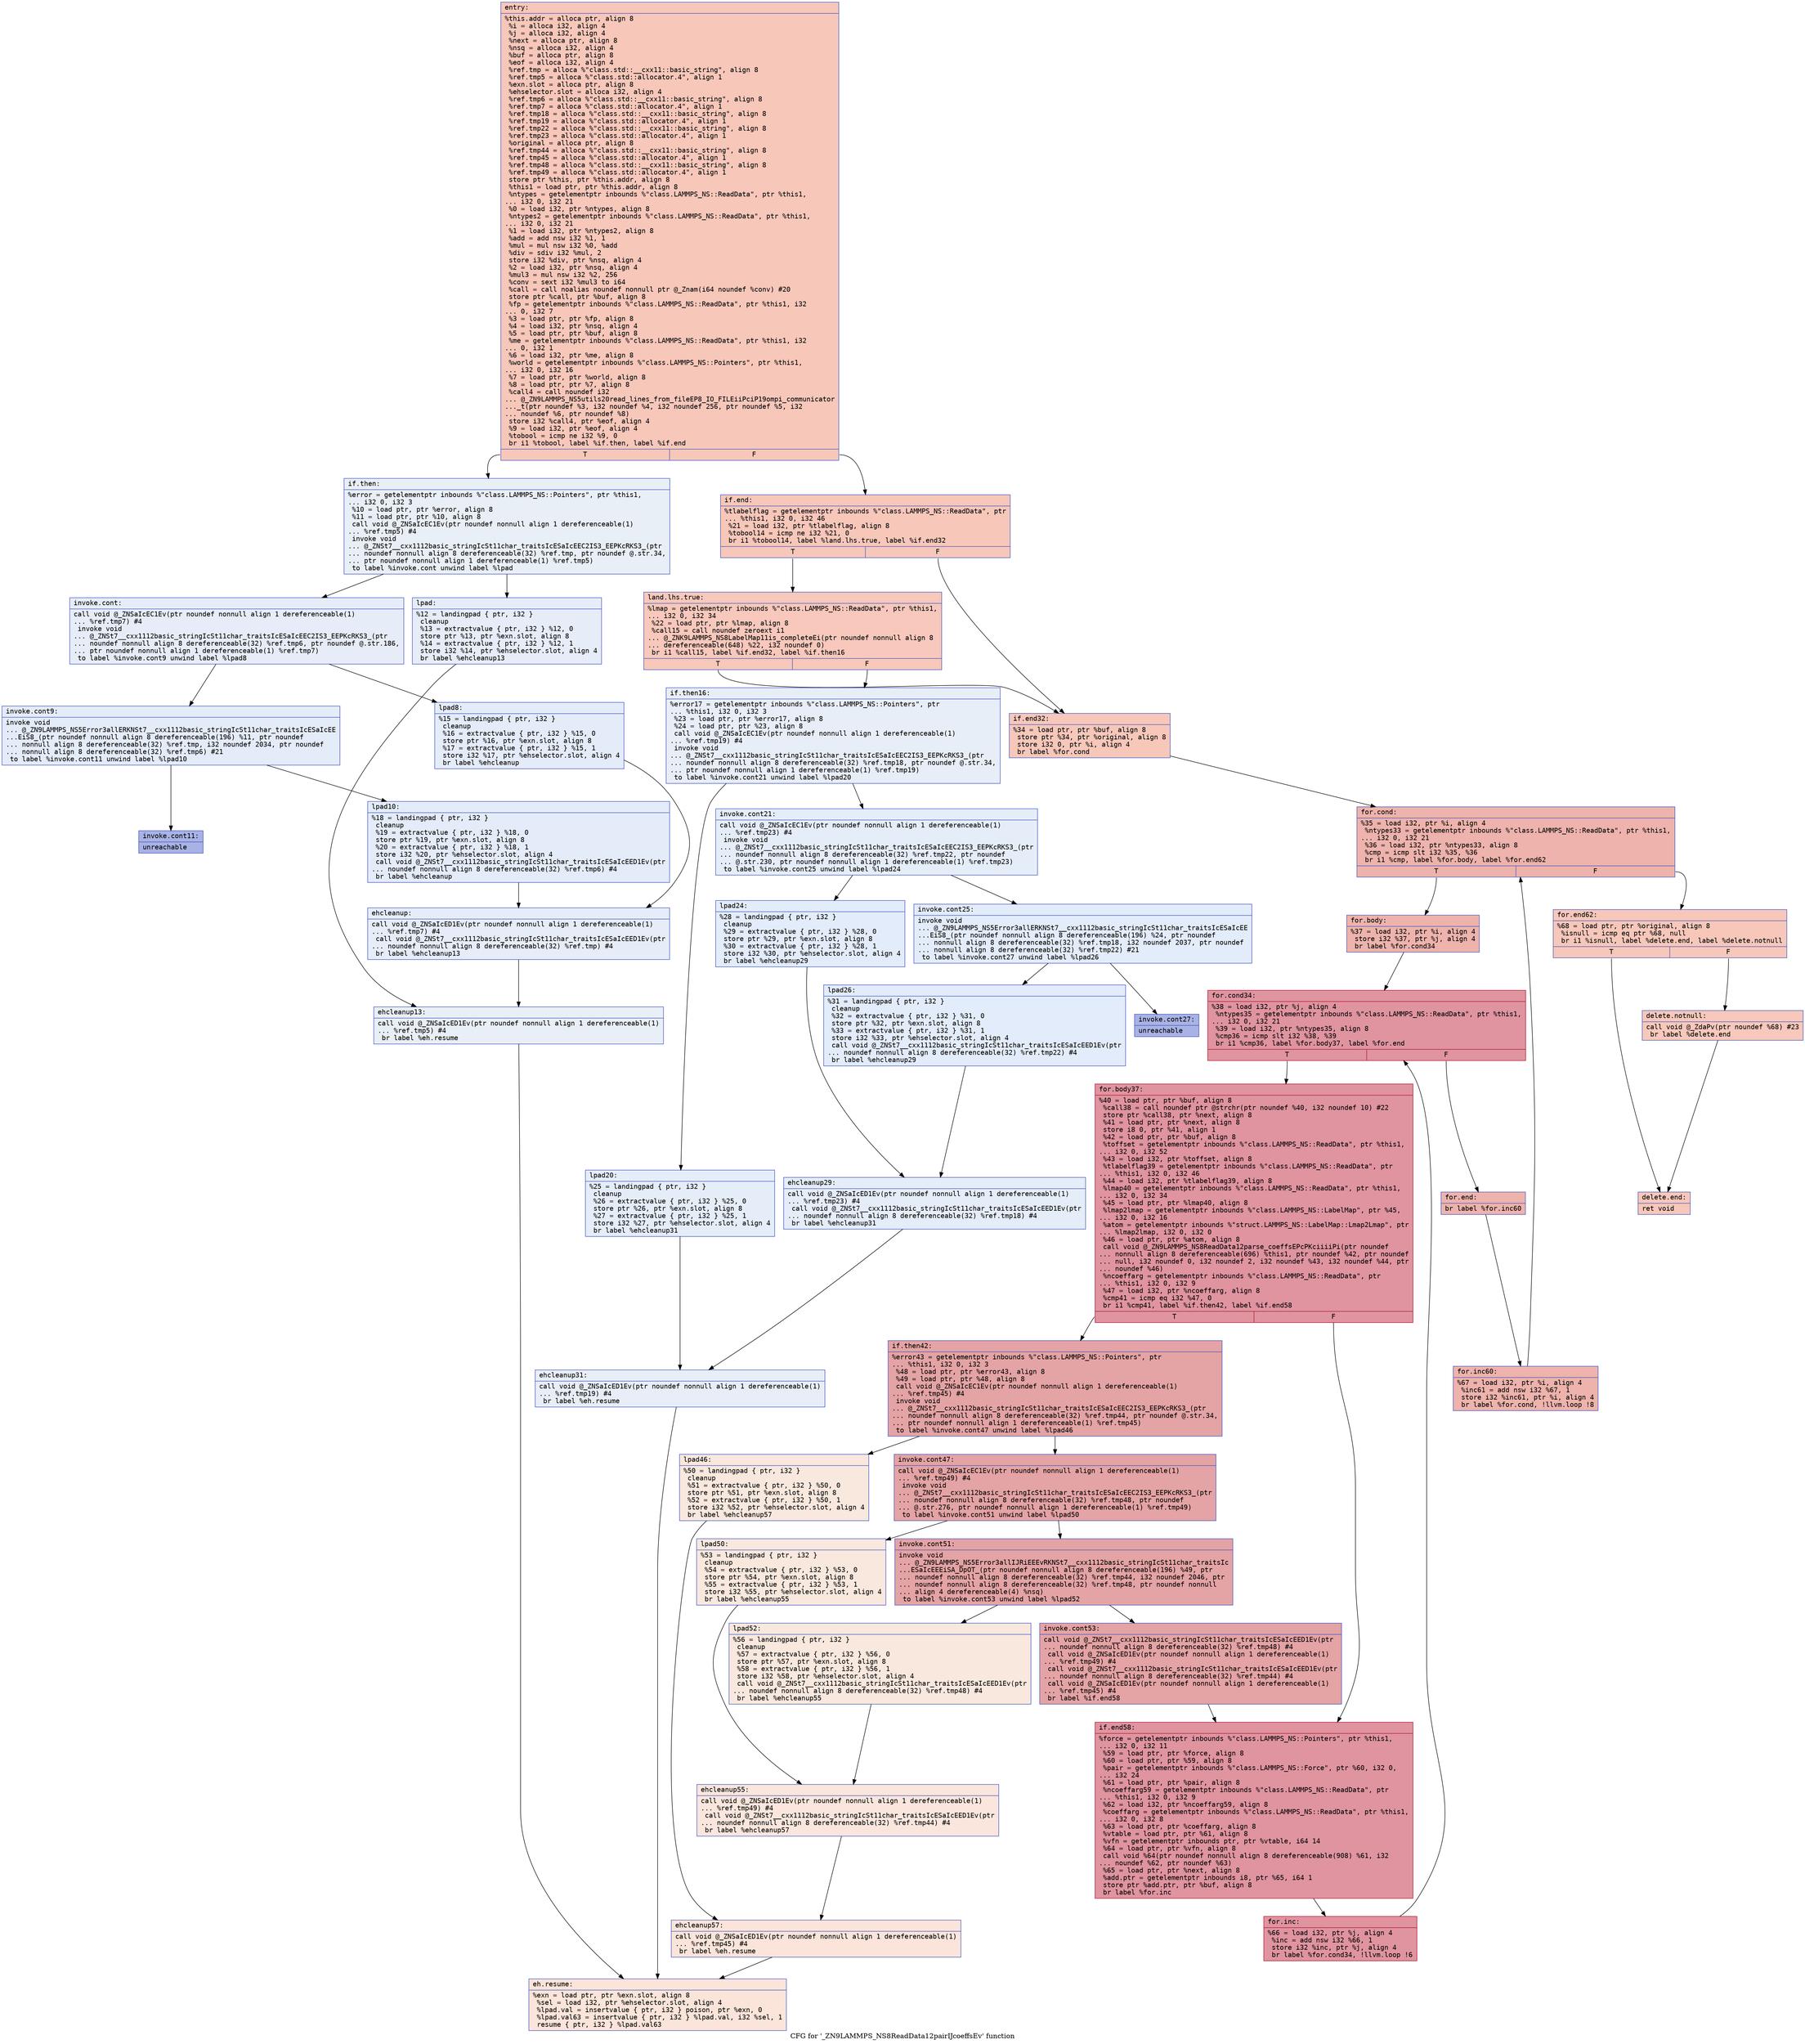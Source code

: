 digraph "CFG for '_ZN9LAMMPS_NS8ReadData12pairIJcoeffsEv' function" {
	label="CFG for '_ZN9LAMMPS_NS8ReadData12pairIJcoeffsEv' function";

	Node0x55c7e08ad780 [shape=record,color="#3d50c3ff", style=filled, fillcolor="#ec7f6370" fontname="Courier",label="{entry:\l|  %this.addr = alloca ptr, align 8\l  %i = alloca i32, align 4\l  %j = alloca i32, align 4\l  %next = alloca ptr, align 8\l  %nsq = alloca i32, align 4\l  %buf = alloca ptr, align 8\l  %eof = alloca i32, align 4\l  %ref.tmp = alloca %\"class.std::__cxx11::basic_string\", align 8\l  %ref.tmp5 = alloca %\"class.std::allocator.4\", align 1\l  %exn.slot = alloca ptr, align 8\l  %ehselector.slot = alloca i32, align 4\l  %ref.tmp6 = alloca %\"class.std::__cxx11::basic_string\", align 8\l  %ref.tmp7 = alloca %\"class.std::allocator.4\", align 1\l  %ref.tmp18 = alloca %\"class.std::__cxx11::basic_string\", align 8\l  %ref.tmp19 = alloca %\"class.std::allocator.4\", align 1\l  %ref.tmp22 = alloca %\"class.std::__cxx11::basic_string\", align 8\l  %ref.tmp23 = alloca %\"class.std::allocator.4\", align 1\l  %original = alloca ptr, align 8\l  %ref.tmp44 = alloca %\"class.std::__cxx11::basic_string\", align 8\l  %ref.tmp45 = alloca %\"class.std::allocator.4\", align 1\l  %ref.tmp48 = alloca %\"class.std::__cxx11::basic_string\", align 8\l  %ref.tmp49 = alloca %\"class.std::allocator.4\", align 1\l  store ptr %this, ptr %this.addr, align 8\l  %this1 = load ptr, ptr %this.addr, align 8\l  %ntypes = getelementptr inbounds %\"class.LAMMPS_NS::ReadData\", ptr %this1,\l... i32 0, i32 21\l  %0 = load i32, ptr %ntypes, align 8\l  %ntypes2 = getelementptr inbounds %\"class.LAMMPS_NS::ReadData\", ptr %this1,\l... i32 0, i32 21\l  %1 = load i32, ptr %ntypes2, align 8\l  %add = add nsw i32 %1, 1\l  %mul = mul nsw i32 %0, %add\l  %div = sdiv i32 %mul, 2\l  store i32 %div, ptr %nsq, align 4\l  %2 = load i32, ptr %nsq, align 4\l  %mul3 = mul nsw i32 %2, 256\l  %conv = sext i32 %mul3 to i64\l  %call = call noalias noundef nonnull ptr @_Znam(i64 noundef %conv) #20\l  store ptr %call, ptr %buf, align 8\l  %fp = getelementptr inbounds %\"class.LAMMPS_NS::ReadData\", ptr %this1, i32\l... 0, i32 7\l  %3 = load ptr, ptr %fp, align 8\l  %4 = load i32, ptr %nsq, align 4\l  %5 = load ptr, ptr %buf, align 8\l  %me = getelementptr inbounds %\"class.LAMMPS_NS::ReadData\", ptr %this1, i32\l... 0, i32 1\l  %6 = load i32, ptr %me, align 8\l  %world = getelementptr inbounds %\"class.LAMMPS_NS::Pointers\", ptr %this1,\l... i32 0, i32 16\l  %7 = load ptr, ptr %world, align 8\l  %8 = load ptr, ptr %7, align 8\l  %call4 = call noundef i32\l... @_ZN9LAMMPS_NS5utils20read_lines_from_fileEP8_IO_FILEiiPciP19ompi_communicator\l..._t(ptr noundef %3, i32 noundef %4, i32 noundef 256, ptr noundef %5, i32\l... noundef %6, ptr noundef %8)\l  store i32 %call4, ptr %eof, align 4\l  %9 = load i32, ptr %eof, align 4\l  %tobool = icmp ne i32 %9, 0\l  br i1 %tobool, label %if.then, label %if.end\l|{<s0>T|<s1>F}}"];
	Node0x55c7e08ad780:s0 -> Node0x55c7e08b25d0[tooltip="entry -> if.then\nProbability 0.00%" ];
	Node0x55c7e08ad780:s1 -> Node0x55c7e08b2640[tooltip="entry -> if.end\nProbability 100.00%" ];
	Node0x55c7e08b25d0 [shape=record,color="#3d50c3ff", style=filled, fillcolor="#cedaeb70" fontname="Courier",label="{if.then:\l|  %error = getelementptr inbounds %\"class.LAMMPS_NS::Pointers\", ptr %this1,\l... i32 0, i32 3\l  %10 = load ptr, ptr %error, align 8\l  %11 = load ptr, ptr %10, align 8\l  call void @_ZNSaIcEC1Ev(ptr noundef nonnull align 1 dereferenceable(1)\l... %ref.tmp5) #4\l  invoke void\l... @_ZNSt7__cxx1112basic_stringIcSt11char_traitsIcESaIcEEC2IS3_EEPKcRKS3_(ptr\l... noundef nonnull align 8 dereferenceable(32) %ref.tmp, ptr noundef @.str.34,\l... ptr noundef nonnull align 1 dereferenceable(1) %ref.tmp5)\l          to label %invoke.cont unwind label %lpad\l}"];
	Node0x55c7e08b25d0 -> Node0x55c7e08b2ac0[tooltip="if.then -> invoke.cont\nProbability 50.00%" ];
	Node0x55c7e08b25d0 -> Node0x55c7e08b2b10[tooltip="if.then -> lpad\nProbability 50.00%" ];
	Node0x55c7e08b2ac0 [shape=record,color="#3d50c3ff", style=filled, fillcolor="#c7d7f070" fontname="Courier",label="{invoke.cont:\l|  call void @_ZNSaIcEC1Ev(ptr noundef nonnull align 1 dereferenceable(1)\l... %ref.tmp7) #4\l  invoke void\l... @_ZNSt7__cxx1112basic_stringIcSt11char_traitsIcESaIcEEC2IS3_EEPKcRKS3_(ptr\l... noundef nonnull align 8 dereferenceable(32) %ref.tmp6, ptr noundef @.str.186,\l... ptr noundef nonnull align 1 dereferenceable(1) %ref.tmp7)\l          to label %invoke.cont9 unwind label %lpad8\l}"];
	Node0x55c7e08b2ac0 -> Node0x55c7e08b2e30[tooltip="invoke.cont -> invoke.cont9\nProbability 50.00%" ];
	Node0x55c7e08b2ac0 -> Node0x55c7e08b2e80[tooltip="invoke.cont -> lpad8\nProbability 50.00%" ];
	Node0x55c7e08b2e30 [shape=record,color="#3d50c3ff", style=filled, fillcolor="#c1d4f470" fontname="Courier",label="{invoke.cont9:\l|  invoke void\l... @_ZN9LAMMPS_NS5Error3allERKNSt7__cxx1112basic_stringIcSt11char_traitsIcESaIcEE\l...EiS8_(ptr noundef nonnull align 8 dereferenceable(196) %11, ptr noundef\l... nonnull align 8 dereferenceable(32) %ref.tmp, i32 noundef 2034, ptr noundef\l... nonnull align 8 dereferenceable(32) %ref.tmp6) #21\l          to label %invoke.cont11 unwind label %lpad10\l}"];
	Node0x55c7e08b2e30 -> Node0x55c7e08b2de0[tooltip="invoke.cont9 -> invoke.cont11\nProbability 0.00%" ];
	Node0x55c7e08b2e30 -> Node0x55c7e08b30e0[tooltip="invoke.cont9 -> lpad10\nProbability 100.00%" ];
	Node0x55c7e08b2de0 [shape=record,color="#3d50c3ff", style=filled, fillcolor="#3d50c370" fontname="Courier",label="{invoke.cont11:\l|  unreachable\l}"];
	Node0x55c7e08b2b10 [shape=record,color="#3d50c3ff", style=filled, fillcolor="#c7d7f070" fontname="Courier",label="{lpad:\l|  %12 = landingpad \{ ptr, i32 \}\l          cleanup\l  %13 = extractvalue \{ ptr, i32 \} %12, 0\l  store ptr %13, ptr %exn.slot, align 8\l  %14 = extractvalue \{ ptr, i32 \} %12, 1\l  store i32 %14, ptr %ehselector.slot, align 4\l  br label %ehcleanup13\l}"];
	Node0x55c7e08b2b10 -> Node0x55c7e08b3640[tooltip="lpad -> ehcleanup13\nProbability 100.00%" ];
	Node0x55c7e08b2e80 [shape=record,color="#3d50c3ff", style=filled, fillcolor="#c1d4f470" fontname="Courier",label="{lpad8:\l|  %15 = landingpad \{ ptr, i32 \}\l          cleanup\l  %16 = extractvalue \{ ptr, i32 \} %15, 0\l  store ptr %16, ptr %exn.slot, align 8\l  %17 = extractvalue \{ ptr, i32 \} %15, 1\l  store i32 %17, ptr %ehselector.slot, align 4\l  br label %ehcleanup\l}"];
	Node0x55c7e08b2e80 -> Node0x55c7e08b3990[tooltip="lpad8 -> ehcleanup\nProbability 100.00%" ];
	Node0x55c7e08b30e0 [shape=record,color="#3d50c3ff", style=filled, fillcolor="#c1d4f470" fontname="Courier",label="{lpad10:\l|  %18 = landingpad \{ ptr, i32 \}\l          cleanup\l  %19 = extractvalue \{ ptr, i32 \} %18, 0\l  store ptr %19, ptr %exn.slot, align 8\l  %20 = extractvalue \{ ptr, i32 \} %18, 1\l  store i32 %20, ptr %ehselector.slot, align 4\l  call void @_ZNSt7__cxx1112basic_stringIcSt11char_traitsIcESaIcEED1Ev(ptr\l... noundef nonnull align 8 dereferenceable(32) %ref.tmp6) #4\l  br label %ehcleanup\l}"];
	Node0x55c7e08b30e0 -> Node0x55c7e08b3990[tooltip="lpad10 -> ehcleanup\nProbability 100.00%" ];
	Node0x55c7e08b3990 [shape=record,color="#3d50c3ff", style=filled, fillcolor="#c7d7f070" fontname="Courier",label="{ehcleanup:\l|  call void @_ZNSaIcED1Ev(ptr noundef nonnull align 1 dereferenceable(1)\l... %ref.tmp7) #4\l  call void @_ZNSt7__cxx1112basic_stringIcSt11char_traitsIcESaIcEED1Ev(ptr\l... noundef nonnull align 8 dereferenceable(32) %ref.tmp) #4\l  br label %ehcleanup13\l}"];
	Node0x55c7e08b3990 -> Node0x55c7e08b3640[tooltip="ehcleanup -> ehcleanup13\nProbability 100.00%" ];
	Node0x55c7e08b3640 [shape=record,color="#3d50c3ff", style=filled, fillcolor="#cedaeb70" fontname="Courier",label="{ehcleanup13:\l|  call void @_ZNSaIcED1Ev(ptr noundef nonnull align 1 dereferenceable(1)\l... %ref.tmp5) #4\l  br label %eh.resume\l}"];
	Node0x55c7e08b3640 -> Node0x55c7e08b4540[tooltip="ehcleanup13 -> eh.resume\nProbability 100.00%" ];
	Node0x55c7e08b2640 [shape=record,color="#3d50c3ff", style=filled, fillcolor="#ec7f6370" fontname="Courier",label="{if.end:\l|  %tlabelflag = getelementptr inbounds %\"class.LAMMPS_NS::ReadData\", ptr\l... %this1, i32 0, i32 46\l  %21 = load i32, ptr %tlabelflag, align 8\l  %tobool14 = icmp ne i32 %21, 0\l  br i1 %tobool14, label %land.lhs.true, label %if.end32\l|{<s0>T|<s1>F}}"];
	Node0x55c7e08b2640:s0 -> Node0x55c7e08b4830[tooltip="if.end -> land.lhs.true\nProbability 62.50%" ];
	Node0x55c7e08b2640:s1 -> Node0x55c7e08b48b0[tooltip="if.end -> if.end32\nProbability 37.50%" ];
	Node0x55c7e08b4830 [shape=record,color="#3d50c3ff", style=filled, fillcolor="#ed836670" fontname="Courier",label="{land.lhs.true:\l|  %lmap = getelementptr inbounds %\"class.LAMMPS_NS::ReadData\", ptr %this1,\l... i32 0, i32 34\l  %22 = load ptr, ptr %lmap, align 8\l  %call15 = call noundef zeroext i1\l... @_ZNK9LAMMPS_NS8LabelMap11is_completeEi(ptr noundef nonnull align 8\l... dereferenceable(648) %22, i32 noundef 0)\l  br i1 %call15, label %if.end32, label %if.then16\l|{<s0>T|<s1>F}}"];
	Node0x55c7e08b4830:s0 -> Node0x55c7e08b48b0[tooltip="land.lhs.true -> if.end32\nProbability 100.00%" ];
	Node0x55c7e08b4830:s1 -> Node0x55c7e08b4cd0[tooltip="land.lhs.true -> if.then16\nProbability 0.00%" ];
	Node0x55c7e08b4cd0 [shape=record,color="#3d50c3ff", style=filled, fillcolor="#cbd8ee70" fontname="Courier",label="{if.then16:\l|  %error17 = getelementptr inbounds %\"class.LAMMPS_NS::Pointers\", ptr\l... %this1, i32 0, i32 3\l  %23 = load ptr, ptr %error17, align 8\l  %24 = load ptr, ptr %23, align 8\l  call void @_ZNSaIcEC1Ev(ptr noundef nonnull align 1 dereferenceable(1)\l... %ref.tmp19) #4\l  invoke void\l... @_ZNSt7__cxx1112basic_stringIcSt11char_traitsIcESaIcEEC2IS3_EEPKcRKS3_(ptr\l... noundef nonnull align 8 dereferenceable(32) %ref.tmp18, ptr noundef @.str.34,\l... ptr noundef nonnull align 1 dereferenceable(1) %ref.tmp19)\l          to label %invoke.cont21 unwind label %lpad20\l}"];
	Node0x55c7e08b4cd0 -> Node0x55c7e08b5110[tooltip="if.then16 -> invoke.cont21\nProbability 50.00%" ];
	Node0x55c7e08b4cd0 -> Node0x55c7e08b5160[tooltip="if.then16 -> lpad20\nProbability 50.00%" ];
	Node0x55c7e08b5110 [shape=record,color="#3d50c3ff", style=filled, fillcolor="#c5d6f270" fontname="Courier",label="{invoke.cont21:\l|  call void @_ZNSaIcEC1Ev(ptr noundef nonnull align 1 dereferenceable(1)\l... %ref.tmp23) #4\l  invoke void\l... @_ZNSt7__cxx1112basic_stringIcSt11char_traitsIcESaIcEEC2IS3_EEPKcRKS3_(ptr\l... noundef nonnull align 8 dereferenceable(32) %ref.tmp22, ptr noundef\l... @.str.230, ptr noundef nonnull align 1 dereferenceable(1) %ref.tmp23)\l          to label %invoke.cont25 unwind label %lpad24\l}"];
	Node0x55c7e08b5110 -> Node0x55c7e08b5480[tooltip="invoke.cont21 -> invoke.cont25\nProbability 50.00%" ];
	Node0x55c7e08b5110 -> Node0x55c7e08b54d0[tooltip="invoke.cont21 -> lpad24\nProbability 50.00%" ];
	Node0x55c7e08b5480 [shape=record,color="#3d50c3ff", style=filled, fillcolor="#bfd3f670" fontname="Courier",label="{invoke.cont25:\l|  invoke void\l... @_ZN9LAMMPS_NS5Error3allERKNSt7__cxx1112basic_stringIcSt11char_traitsIcESaIcEE\l...EiS8_(ptr noundef nonnull align 8 dereferenceable(196) %24, ptr noundef\l... nonnull align 8 dereferenceable(32) %ref.tmp18, i32 noundef 2037, ptr noundef\l... nonnull align 8 dereferenceable(32) %ref.tmp22) #21\l          to label %invoke.cont27 unwind label %lpad26\l}"];
	Node0x55c7e08b5480 -> Node0x55c7e08b5430[tooltip="invoke.cont25 -> invoke.cont27\nProbability 0.00%" ];
	Node0x55c7e08b5480 -> Node0x55c7e08b57f0[tooltip="invoke.cont25 -> lpad26\nProbability 100.00%" ];
	Node0x55c7e08b5430 [shape=record,color="#3d50c3ff", style=filled, fillcolor="#3d50c370" fontname="Courier",label="{invoke.cont27:\l|  unreachable\l}"];
	Node0x55c7e08b5160 [shape=record,color="#3d50c3ff", style=filled, fillcolor="#c5d6f270" fontname="Courier",label="{lpad20:\l|  %25 = landingpad \{ ptr, i32 \}\l          cleanup\l  %26 = extractvalue \{ ptr, i32 \} %25, 0\l  store ptr %26, ptr %exn.slot, align 8\l  %27 = extractvalue \{ ptr, i32 \} %25, 1\l  store i32 %27, ptr %ehselector.slot, align 4\l  br label %ehcleanup31\l}"];
	Node0x55c7e08b5160 -> Node0x55c7e08b5db0[tooltip="lpad20 -> ehcleanup31\nProbability 100.00%" ];
	Node0x55c7e08b54d0 [shape=record,color="#3d50c3ff", style=filled, fillcolor="#bfd3f670" fontname="Courier",label="{lpad24:\l|  %28 = landingpad \{ ptr, i32 \}\l          cleanup\l  %29 = extractvalue \{ ptr, i32 \} %28, 0\l  store ptr %29, ptr %exn.slot, align 8\l  %30 = extractvalue \{ ptr, i32 \} %28, 1\l  store i32 %30, ptr %ehselector.slot, align 4\l  br label %ehcleanup29\l}"];
	Node0x55c7e08b54d0 -> Node0x55c7e08b6100[tooltip="lpad24 -> ehcleanup29\nProbability 100.00%" ];
	Node0x55c7e08b57f0 [shape=record,color="#3d50c3ff", style=filled, fillcolor="#bfd3f670" fontname="Courier",label="{lpad26:\l|  %31 = landingpad \{ ptr, i32 \}\l          cleanup\l  %32 = extractvalue \{ ptr, i32 \} %31, 0\l  store ptr %32, ptr %exn.slot, align 8\l  %33 = extractvalue \{ ptr, i32 \} %31, 1\l  store i32 %33, ptr %ehselector.slot, align 4\l  call void @_ZNSt7__cxx1112basic_stringIcSt11char_traitsIcESaIcEED1Ev(ptr\l... noundef nonnull align 8 dereferenceable(32) %ref.tmp22) #4\l  br label %ehcleanup29\l}"];
	Node0x55c7e08b57f0 -> Node0x55c7e08b6100[tooltip="lpad26 -> ehcleanup29\nProbability 100.00%" ];
	Node0x55c7e08b6100 [shape=record,color="#3d50c3ff", style=filled, fillcolor="#c5d6f270" fontname="Courier",label="{ehcleanup29:\l|  call void @_ZNSaIcED1Ev(ptr noundef nonnull align 1 dereferenceable(1)\l... %ref.tmp23) #4\l  call void @_ZNSt7__cxx1112basic_stringIcSt11char_traitsIcESaIcEED1Ev(ptr\l... noundef nonnull align 8 dereferenceable(32) %ref.tmp18) #4\l  br label %ehcleanup31\l}"];
	Node0x55c7e08b6100 -> Node0x55c7e08b5db0[tooltip="ehcleanup29 -> ehcleanup31\nProbability 100.00%" ];
	Node0x55c7e08b5db0 [shape=record,color="#3d50c3ff", style=filled, fillcolor="#cbd8ee70" fontname="Courier",label="{ehcleanup31:\l|  call void @_ZNSaIcED1Ev(ptr noundef nonnull align 1 dereferenceable(1)\l... %ref.tmp19) #4\l  br label %eh.resume\l}"];
	Node0x55c7e08b5db0 -> Node0x55c7e08b4540[tooltip="ehcleanup31 -> eh.resume\nProbability 100.00%" ];
	Node0x55c7e08b48b0 [shape=record,color="#3d50c3ff", style=filled, fillcolor="#ec7f6370" fontname="Courier",label="{if.end32:\l|  %34 = load ptr, ptr %buf, align 8\l  store ptr %34, ptr %original, align 8\l  store i32 0, ptr %i, align 4\l  br label %for.cond\l}"];
	Node0x55c7e08b48b0 -> Node0x55c7e08b6be0[tooltip="if.end32 -> for.cond\nProbability 100.00%" ];
	Node0x55c7e08b6be0 [shape=record,color="#3d50c3ff", style=filled, fillcolor="#d6524470" fontname="Courier",label="{for.cond:\l|  %35 = load i32, ptr %i, align 4\l  %ntypes33 = getelementptr inbounds %\"class.LAMMPS_NS::ReadData\", ptr %this1,\l... i32 0, i32 21\l  %36 = load i32, ptr %ntypes33, align 8\l  %cmp = icmp slt i32 %35, %36\l  br i1 %cmp, label %for.body, label %for.end62\l|{<s0>T|<s1>F}}"];
	Node0x55c7e08b6be0:s0 -> Node0x55c7e08b6f20[tooltip="for.cond -> for.body\nProbability 96.88%" ];
	Node0x55c7e08b6be0:s1 -> Node0x55c7e08b6fa0[tooltip="for.cond -> for.end62\nProbability 3.12%" ];
	Node0x55c7e08b6f20 [shape=record,color="#3d50c3ff", style=filled, fillcolor="#d6524470" fontname="Courier",label="{for.body:\l|  %37 = load i32, ptr %i, align 4\l  store i32 %37, ptr %j, align 4\l  br label %for.cond34\l}"];
	Node0x55c7e08b6f20 -> Node0x55c7e08b71f0[tooltip="for.body -> for.cond34\nProbability 100.00%" ];
	Node0x55c7e08b71f0 [shape=record,color="#b70d28ff", style=filled, fillcolor="#b70d2870" fontname="Courier",label="{for.cond34:\l|  %38 = load i32, ptr %j, align 4\l  %ntypes35 = getelementptr inbounds %\"class.LAMMPS_NS::ReadData\", ptr %this1,\l... i32 0, i32 21\l  %39 = load i32, ptr %ntypes35, align 8\l  %cmp36 = icmp slt i32 %38, %39\l  br i1 %cmp36, label %for.body37, label %for.end\l|{<s0>T|<s1>F}}"];
	Node0x55c7e08b71f0:s0 -> Node0x55c7e08b7580[tooltip="for.cond34 -> for.body37\nProbability 96.88%" ];
	Node0x55c7e08b71f0:s1 -> Node0x55c7e08b7600[tooltip="for.cond34 -> for.end\nProbability 3.12%" ];
	Node0x55c7e08b7580 [shape=record,color="#b70d28ff", style=filled, fillcolor="#b70d2870" fontname="Courier",label="{for.body37:\l|  %40 = load ptr, ptr %buf, align 8\l  %call38 = call noundef ptr @strchr(ptr noundef %40, i32 noundef 10) #22\l  store ptr %call38, ptr %next, align 8\l  %41 = load ptr, ptr %next, align 8\l  store i8 0, ptr %41, align 1\l  %42 = load ptr, ptr %buf, align 8\l  %toffset = getelementptr inbounds %\"class.LAMMPS_NS::ReadData\", ptr %this1,\l... i32 0, i32 52\l  %43 = load i32, ptr %toffset, align 8\l  %tlabelflag39 = getelementptr inbounds %\"class.LAMMPS_NS::ReadData\", ptr\l... %this1, i32 0, i32 46\l  %44 = load i32, ptr %tlabelflag39, align 8\l  %lmap40 = getelementptr inbounds %\"class.LAMMPS_NS::ReadData\", ptr %this1,\l... i32 0, i32 34\l  %45 = load ptr, ptr %lmap40, align 8\l  %lmap2lmap = getelementptr inbounds %\"class.LAMMPS_NS::LabelMap\", ptr %45,\l... i32 0, i32 16\l  %atom = getelementptr inbounds %\"struct.LAMMPS_NS::LabelMap::Lmap2Lmap\", ptr\l... %lmap2lmap, i32 0, i32 0\l  %46 = load ptr, ptr %atom, align 8\l  call void @_ZN9LAMMPS_NS8ReadData12parse_coeffsEPcPKciiiiPi(ptr noundef\l... nonnull align 8 dereferenceable(696) %this1, ptr noundef %42, ptr noundef\l... null, i32 noundef 0, i32 noundef 2, i32 noundef %43, i32 noundef %44, ptr\l... noundef %46)\l  %ncoeffarg = getelementptr inbounds %\"class.LAMMPS_NS::ReadData\", ptr\l... %this1, i32 0, i32 9\l  %47 = load i32, ptr %ncoeffarg, align 8\l  %cmp41 = icmp eq i32 %47, 0\l  br i1 %cmp41, label %if.then42, label %if.end58\l|{<s0>T|<s1>F}}"];
	Node0x55c7e08b7580:s0 -> Node0x55c7e08b8e50[tooltip="for.body37 -> if.then42\nProbability 37.50%" ];
	Node0x55c7e08b7580:s1 -> Node0x55c7e08b8ed0[tooltip="for.body37 -> if.end58\nProbability 62.50%" ];
	Node0x55c7e08b8e50 [shape=record,color="#3d50c3ff", style=filled, fillcolor="#c32e3170" fontname="Courier",label="{if.then42:\l|  %error43 = getelementptr inbounds %\"class.LAMMPS_NS::Pointers\", ptr\l... %this1, i32 0, i32 3\l  %48 = load ptr, ptr %error43, align 8\l  %49 = load ptr, ptr %48, align 8\l  call void @_ZNSaIcEC1Ev(ptr noundef nonnull align 1 dereferenceable(1)\l... %ref.tmp45) #4\l  invoke void\l... @_ZNSt7__cxx1112basic_stringIcSt11char_traitsIcESaIcEEC2IS3_EEPKcRKS3_(ptr\l... noundef nonnull align 8 dereferenceable(32) %ref.tmp44, ptr noundef @.str.34,\l... ptr noundef nonnull align 1 dereferenceable(1) %ref.tmp45)\l          to label %invoke.cont47 unwind label %lpad46\l}"];
	Node0x55c7e08b8e50 -> Node0x55c7e08b9340[tooltip="if.then42 -> invoke.cont47\nProbability 100.00%" ];
	Node0x55c7e08b8e50 -> Node0x55c7e08b93c0[tooltip="if.then42 -> lpad46\nProbability 0.00%" ];
	Node0x55c7e08b9340 [shape=record,color="#3d50c3ff", style=filled, fillcolor="#c32e3170" fontname="Courier",label="{invoke.cont47:\l|  call void @_ZNSaIcEC1Ev(ptr noundef nonnull align 1 dereferenceable(1)\l... %ref.tmp49) #4\l  invoke void\l... @_ZNSt7__cxx1112basic_stringIcSt11char_traitsIcESaIcEEC2IS3_EEPKcRKS3_(ptr\l... noundef nonnull align 8 dereferenceable(32) %ref.tmp48, ptr noundef\l... @.str.276, ptr noundef nonnull align 1 dereferenceable(1) %ref.tmp49)\l          to label %invoke.cont51 unwind label %lpad50\l}"];
	Node0x55c7e08b9340 -> Node0x55c7e08b9740[tooltip="invoke.cont47 -> invoke.cont51\nProbability 100.00%" ];
	Node0x55c7e08b9340 -> Node0x55c7e08b9790[tooltip="invoke.cont47 -> lpad50\nProbability 0.00%" ];
	Node0x55c7e08b9740 [shape=record,color="#3d50c3ff", style=filled, fillcolor="#c32e3170" fontname="Courier",label="{invoke.cont51:\l|  invoke void\l... @_ZN9LAMMPS_NS5Error3allIJRiEEEvRKNSt7__cxx1112basic_stringIcSt11char_traitsIc\l...ESaIcEEEiSA_DpOT_(ptr noundef nonnull align 8 dereferenceable(196) %49, ptr\l... noundef nonnull align 8 dereferenceable(32) %ref.tmp44, i32 noundef 2046, ptr\l... noundef nonnull align 8 dereferenceable(32) %ref.tmp48, ptr noundef nonnull\l... align 4 dereferenceable(4) %nsq)\l          to label %invoke.cont53 unwind label %lpad52\l}"];
	Node0x55c7e08b9740 -> Node0x55c7e08b96f0[tooltip="invoke.cont51 -> invoke.cont53\nProbability 100.00%" ];
	Node0x55c7e08b9740 -> Node0x55c7e08b9ac0[tooltip="invoke.cont51 -> lpad52\nProbability 0.00%" ];
	Node0x55c7e08b96f0 [shape=record,color="#3d50c3ff", style=filled, fillcolor="#c32e3170" fontname="Courier",label="{invoke.cont53:\l|  call void @_ZNSt7__cxx1112basic_stringIcSt11char_traitsIcESaIcEED1Ev(ptr\l... noundef nonnull align 8 dereferenceable(32) %ref.tmp48) #4\l  call void @_ZNSaIcED1Ev(ptr noundef nonnull align 1 dereferenceable(1)\l... %ref.tmp49) #4\l  call void @_ZNSt7__cxx1112basic_stringIcSt11char_traitsIcESaIcEED1Ev(ptr\l... noundef nonnull align 8 dereferenceable(32) %ref.tmp44) #4\l  call void @_ZNSaIcED1Ev(ptr noundef nonnull align 1 dereferenceable(1)\l... %ref.tmp45) #4\l  br label %if.end58\l}"];
	Node0x55c7e08b96f0 -> Node0x55c7e08b8ed0[tooltip="invoke.cont53 -> if.end58\nProbability 100.00%" ];
	Node0x55c7e08b93c0 [shape=record,color="#3d50c3ff", style=filled, fillcolor="#f2cab570" fontname="Courier",label="{lpad46:\l|  %50 = landingpad \{ ptr, i32 \}\l          cleanup\l  %51 = extractvalue \{ ptr, i32 \} %50, 0\l  store ptr %51, ptr %exn.slot, align 8\l  %52 = extractvalue \{ ptr, i32 \} %50, 1\l  store i32 %52, ptr %ehselector.slot, align 4\l  br label %ehcleanup57\l}"];
	Node0x55c7e08b93c0 -> Node0x55c7e08ba460[tooltip="lpad46 -> ehcleanup57\nProbability 100.00%" ];
	Node0x55c7e08b9790 [shape=record,color="#3d50c3ff", style=filled, fillcolor="#f2cab570" fontname="Courier",label="{lpad50:\l|  %53 = landingpad \{ ptr, i32 \}\l          cleanup\l  %54 = extractvalue \{ ptr, i32 \} %53, 0\l  store ptr %54, ptr %exn.slot, align 8\l  %55 = extractvalue \{ ptr, i32 \} %53, 1\l  store i32 %55, ptr %ehselector.slot, align 4\l  br label %ehcleanup55\l}"];
	Node0x55c7e08b9790 -> Node0x55c7e08ba760[tooltip="lpad50 -> ehcleanup55\nProbability 100.00%" ];
	Node0x55c7e08b9ac0 [shape=record,color="#3d50c3ff", style=filled, fillcolor="#f2cab570" fontname="Courier",label="{lpad52:\l|  %56 = landingpad \{ ptr, i32 \}\l          cleanup\l  %57 = extractvalue \{ ptr, i32 \} %56, 0\l  store ptr %57, ptr %exn.slot, align 8\l  %58 = extractvalue \{ ptr, i32 \} %56, 1\l  store i32 %58, ptr %ehselector.slot, align 4\l  call void @_ZNSt7__cxx1112basic_stringIcSt11char_traitsIcESaIcEED1Ev(ptr\l... noundef nonnull align 8 dereferenceable(32) %ref.tmp48) #4\l  br label %ehcleanup55\l}"];
	Node0x55c7e08b9ac0 -> Node0x55c7e08ba760[tooltip="lpad52 -> ehcleanup55\nProbability 100.00%" ];
	Node0x55c7e08ba760 [shape=record,color="#3d50c3ff", style=filled, fillcolor="#f3c7b170" fontname="Courier",label="{ehcleanup55:\l|  call void @_ZNSaIcED1Ev(ptr noundef nonnull align 1 dereferenceable(1)\l... %ref.tmp49) #4\l  call void @_ZNSt7__cxx1112basic_stringIcSt11char_traitsIcESaIcEED1Ev(ptr\l... noundef nonnull align 8 dereferenceable(32) %ref.tmp44) #4\l  br label %ehcleanup57\l}"];
	Node0x55c7e08ba760 -> Node0x55c7e08ba460[tooltip="ehcleanup55 -> ehcleanup57\nProbability 100.00%" ];
	Node0x55c7e08ba460 [shape=record,color="#3d50c3ff", style=filled, fillcolor="#f5c1a970" fontname="Courier",label="{ehcleanup57:\l|  call void @_ZNSaIcED1Ev(ptr noundef nonnull align 1 dereferenceable(1)\l... %ref.tmp45) #4\l  br label %eh.resume\l}"];
	Node0x55c7e08ba460 -> Node0x55c7e08b4540[tooltip="ehcleanup57 -> eh.resume\nProbability 100.00%" ];
	Node0x55c7e08b8ed0 [shape=record,color="#b70d28ff", style=filled, fillcolor="#b70d2870" fontname="Courier",label="{if.end58:\l|  %force = getelementptr inbounds %\"class.LAMMPS_NS::Pointers\", ptr %this1,\l... i32 0, i32 11\l  %59 = load ptr, ptr %force, align 8\l  %60 = load ptr, ptr %59, align 8\l  %pair = getelementptr inbounds %\"class.LAMMPS_NS::Force\", ptr %60, i32 0,\l... i32 24\l  %61 = load ptr, ptr %pair, align 8\l  %ncoeffarg59 = getelementptr inbounds %\"class.LAMMPS_NS::ReadData\", ptr\l... %this1, i32 0, i32 9\l  %62 = load i32, ptr %ncoeffarg59, align 8\l  %coeffarg = getelementptr inbounds %\"class.LAMMPS_NS::ReadData\", ptr %this1,\l... i32 0, i32 8\l  %63 = load ptr, ptr %coeffarg, align 8\l  %vtable = load ptr, ptr %61, align 8\l  %vfn = getelementptr inbounds ptr, ptr %vtable, i64 14\l  %64 = load ptr, ptr %vfn, align 8\l  call void %64(ptr noundef nonnull align 8 dereferenceable(908) %61, i32\l... noundef %62, ptr noundef %63)\l  %65 = load ptr, ptr %next, align 8\l  %add.ptr = getelementptr inbounds i8, ptr %65, i64 1\l  store ptr %add.ptr, ptr %buf, align 8\l  br label %for.inc\l}"];
	Node0x55c7e08b8ed0 -> Node0x55c7e08b3fb0[tooltip="if.end58 -> for.inc\nProbability 100.00%" ];
	Node0x55c7e08b3fb0 [shape=record,color="#b70d28ff", style=filled, fillcolor="#b70d2870" fontname="Courier",label="{for.inc:\l|  %66 = load i32, ptr %j, align 4\l  %inc = add nsw i32 %66, 1\l  store i32 %inc, ptr %j, align 4\l  br label %for.cond34, !llvm.loop !6\l}"];
	Node0x55c7e08b3fb0 -> Node0x55c7e08b71f0[tooltip="for.inc -> for.cond34\nProbability 100.00%" ];
	Node0x55c7e08b7600 [shape=record,color="#3d50c3ff", style=filled, fillcolor="#d6524470" fontname="Courier",label="{for.end:\l|  br label %for.inc60\l}"];
	Node0x55c7e08b7600 -> Node0x55c7e08bc4e0[tooltip="for.end -> for.inc60\nProbability 100.00%" ];
	Node0x55c7e08bc4e0 [shape=record,color="#3d50c3ff", style=filled, fillcolor="#d6524470" fontname="Courier",label="{for.inc60:\l|  %67 = load i32, ptr %i, align 4\l  %inc61 = add nsw i32 %67, 1\l  store i32 %inc61, ptr %i, align 4\l  br label %for.cond, !llvm.loop !8\l}"];
	Node0x55c7e08bc4e0 -> Node0x55c7e08b6be0[tooltip="for.inc60 -> for.cond\nProbability 100.00%" ];
	Node0x55c7e08b6fa0 [shape=record,color="#3d50c3ff", style=filled, fillcolor="#ec7f6370" fontname="Courier",label="{for.end62:\l|  %68 = load ptr, ptr %original, align 8\l  %isnull = icmp eq ptr %68, null\l  br i1 %isnull, label %delete.end, label %delete.notnull\l|{<s0>T|<s1>F}}"];
	Node0x55c7e08b6fa0:s0 -> Node0x55c7e08bca60[tooltip="for.end62 -> delete.end\nProbability 37.50%" ];
	Node0x55c7e08b6fa0:s1 -> Node0x55c7e08bcae0[tooltip="for.end62 -> delete.notnull\nProbability 62.50%" ];
	Node0x55c7e08bcae0 [shape=record,color="#3d50c3ff", style=filled, fillcolor="#ed836670" fontname="Courier",label="{delete.notnull:\l|  call void @_ZdaPv(ptr noundef %68) #23\l  br label %delete.end\l}"];
	Node0x55c7e08bcae0 -> Node0x55c7e08bca60[tooltip="delete.notnull -> delete.end\nProbability 100.00%" ];
	Node0x55c7e08bca60 [shape=record,color="#3d50c3ff", style=filled, fillcolor="#ec7f6370" fontname="Courier",label="{delete.end:\l|  ret void\l}"];
	Node0x55c7e08b4540 [shape=record,color="#3d50c3ff", style=filled, fillcolor="#f5c1a970" fontname="Courier",label="{eh.resume:\l|  %exn = load ptr, ptr %exn.slot, align 8\l  %sel = load i32, ptr %ehselector.slot, align 4\l  %lpad.val = insertvalue \{ ptr, i32 \} poison, ptr %exn, 0\l  %lpad.val63 = insertvalue \{ ptr, i32 \} %lpad.val, i32 %sel, 1\l  resume \{ ptr, i32 \} %lpad.val63\l}"];
}

